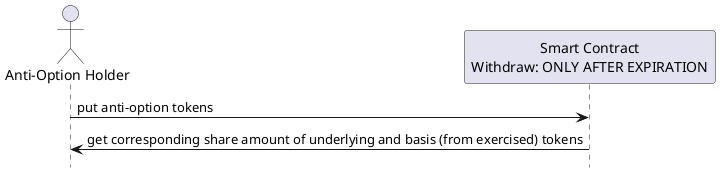 @startuml
Actor "Anti-Option Holder" as Holder
participant "Smart Contract\nWithdraw: ONLY AFTER EXPIRATION" as withdraw

Holder -> withdraw: put anti-option tokens
withdraw -> Holder: get corresponding share amount of underlying and basis (from exercised) tokens

hide footbox
@enduml

